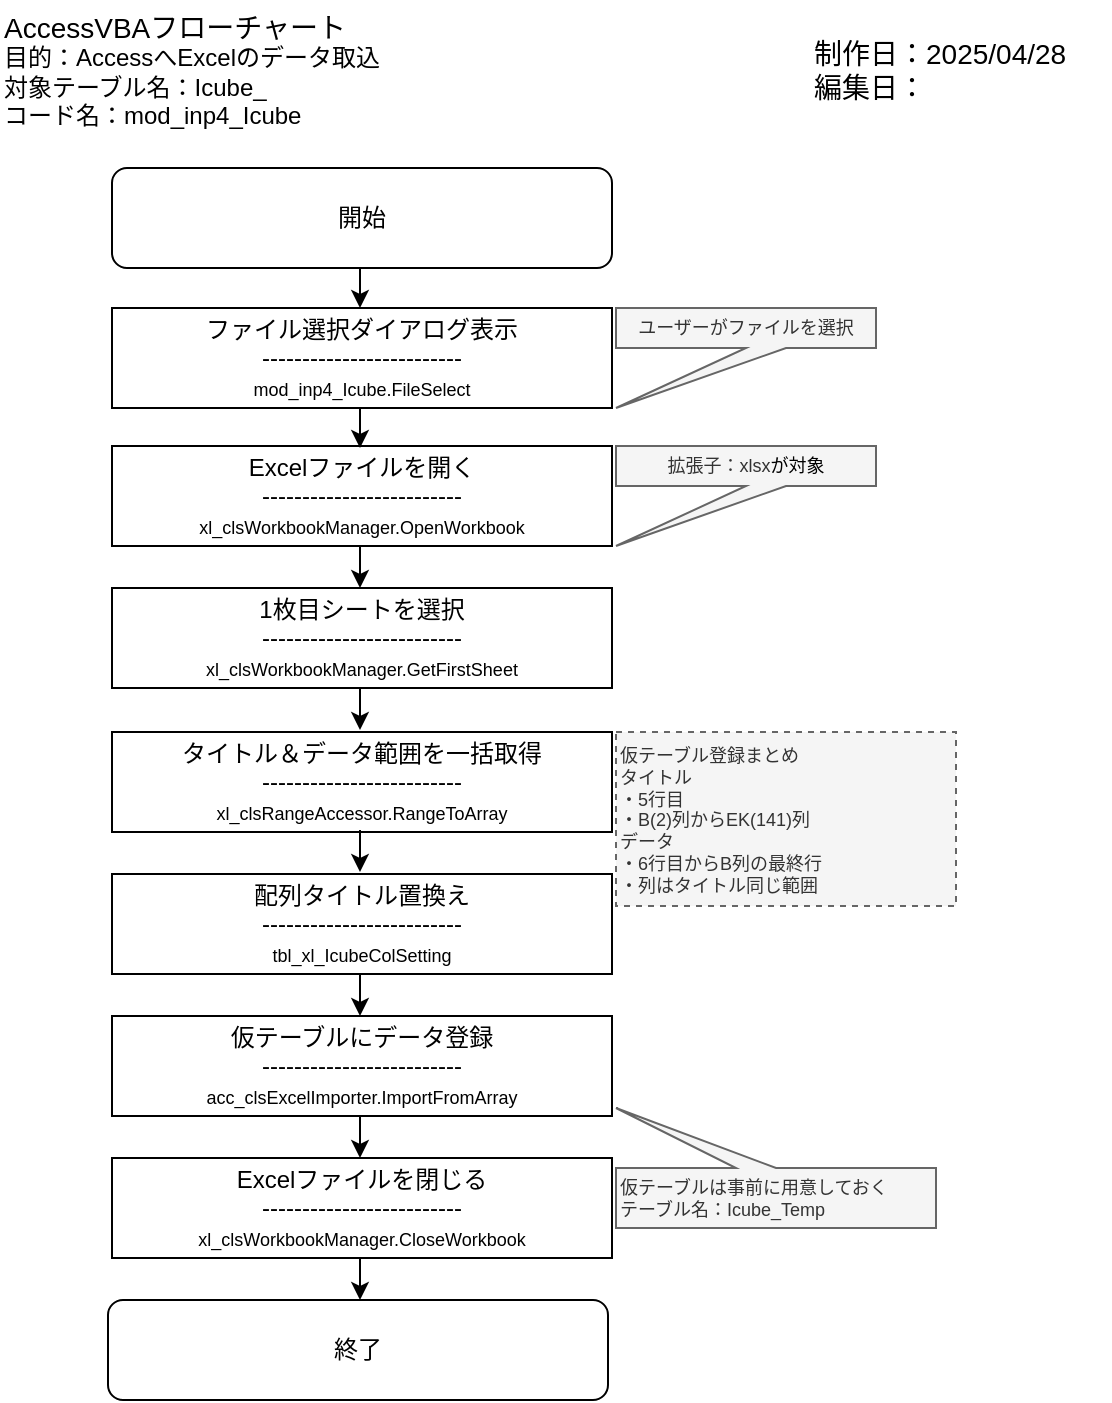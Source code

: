 <mxfile version="26.2.14">
  <diagram name="ページ1" id="IMdF3h5-GWnTx5D7SRtW">
    <mxGraphModel dx="951" dy="527" grid="1" gridSize="10" guides="1" tooltips="1" connect="1" arrows="1" fold="1" page="1" pageScale="1" pageWidth="827" pageHeight="1169" math="0" shadow="0">
      <root>
        <mxCell id="0" />
        <mxCell id="1" parent="0" />
        <mxCell id="N88NCLTqVvOpJBLEnSg0-1" value="開始" style="rounded=1;whiteSpace=wrap;html=1;" vertex="1" parent="1">
          <mxGeometry x="61" y="96" width="250" height="50" as="geometry" />
        </mxCell>
        <mxCell id="N88NCLTqVvOpJBLEnSg0-2" value="&lt;div&gt;ファイル選択ダイアログ表示&lt;/div&gt;&lt;div&gt;-------------------------&lt;/div&gt;&lt;div&gt;&lt;font style=&quot;font-size: 9px;&quot;&gt;mod_inp4_Icube.FileSelect&lt;/font&gt;&lt;/div&gt;" style="rounded=0;whiteSpace=wrap;html=1;" vertex="1" parent="1">
          <mxGeometry x="61" y="166" width="250" height="50" as="geometry" />
        </mxCell>
        <mxCell id="N88NCLTqVvOpJBLEnSg0-4" value="&lt;div&gt;Excelファイルを開く&lt;/div&gt;&lt;div&gt;-------------------------&lt;/div&gt;&lt;div&gt;&lt;font style=&quot;font-size: 9px;&quot;&gt;xl_clsWorkbookManager.OpenWorkbook&lt;/font&gt;&lt;/div&gt;" style="rounded=0;whiteSpace=wrap;html=1;" vertex="1" parent="1">
          <mxGeometry x="61" y="235" width="250" height="50" as="geometry" />
        </mxCell>
        <mxCell id="N88NCLTqVvOpJBLEnSg0-5" value="&lt;div&gt;1枚目シートを選択&lt;/div&gt;&lt;div&gt;-------------------------&lt;/div&gt;&lt;div&gt;&lt;font style=&quot;font-size: 9px;&quot;&gt;xl_clsWorkbookManager.GetFirstSheet&lt;/font&gt;&lt;/div&gt;" style="rounded=0;whiteSpace=wrap;html=1;" vertex="1" parent="1">
          <mxGeometry x="61" y="306" width="250" height="50" as="geometry" />
        </mxCell>
        <mxCell id="N88NCLTqVvOpJBLEnSg0-6" value="&lt;div&gt;タイトル＆データ範囲を一括取得&lt;/div&gt;&lt;div&gt;-------------------------&lt;/div&gt;&lt;div&gt;&lt;font style=&quot;font-size: 9px;&quot;&gt;xl_clsRangeAccessor.RangeToArray&lt;/font&gt;&lt;/div&gt;" style="rounded=0;whiteSpace=wrap;html=1;" vertex="1" parent="1">
          <mxGeometry x="61" y="378" width="250" height="50" as="geometry" />
        </mxCell>
        <mxCell id="N88NCLTqVvOpJBLEnSg0-10" value="" style="endArrow=classic;html=1;rounded=0;entryX=0.5;entryY=0;entryDx=0;entryDy=0;exitX=0.5;exitY=1;exitDx=0;exitDy=0;" edge="1" parent="1">
          <mxGeometry width="50" height="50" relative="1" as="geometry">
            <mxPoint x="185" y="216" as="sourcePoint" />
            <mxPoint x="185" y="236" as="targetPoint" />
          </mxGeometry>
        </mxCell>
        <mxCell id="N88NCLTqVvOpJBLEnSg0-16" value="&lt;div&gt;仮テーブルにデータ登録&lt;/div&gt;&lt;div&gt;-------------------------&lt;/div&gt;&lt;div&gt;&lt;font style=&quot;font-size: 9px;&quot;&gt;acc_clsExcelImporter.ImportFromArray&lt;/font&gt;&lt;/div&gt;" style="rounded=0;whiteSpace=wrap;html=1;" vertex="1" parent="1">
          <mxGeometry x="61" y="520" width="250" height="50" as="geometry" />
        </mxCell>
        <mxCell id="N88NCLTqVvOpJBLEnSg0-18" value="&lt;div&gt;Excelファイルを閉じる&lt;/div&gt;&lt;div&gt;-------------------------&lt;/div&gt;&lt;div&gt;&lt;font style=&quot;font-size: 9px;&quot;&gt;xl_clsWorkbookManager.CloseWorkbook&lt;/font&gt;&lt;/div&gt;" style="rounded=0;whiteSpace=wrap;html=1;" vertex="1" parent="1">
          <mxGeometry x="61" y="591" width="250" height="50" as="geometry" />
        </mxCell>
        <mxCell id="N88NCLTqVvOpJBLEnSg0-24" value="終了" style="rounded=1;whiteSpace=wrap;html=1;" vertex="1" parent="1">
          <mxGeometry x="59" y="662" width="250" height="50" as="geometry" />
        </mxCell>
        <mxCell id="N88NCLTqVvOpJBLEnSg0-29" value="" style="edgeStyle=orthogonalEdgeStyle;rounded=0;orthogonalLoop=1;jettySize=auto;html=1;" edge="1" parent="1">
          <mxGeometry relative="1" as="geometry">
            <mxPoint x="185" y="285" as="sourcePoint" />
            <mxPoint x="185" y="306" as="targetPoint" />
          </mxGeometry>
        </mxCell>
        <mxCell id="N88NCLTqVvOpJBLEnSg0-30" value="" style="edgeStyle=orthogonalEdgeStyle;rounded=0;orthogonalLoop=1;jettySize=auto;html=1;" edge="1" parent="1">
          <mxGeometry relative="1" as="geometry">
            <mxPoint x="185" y="356" as="sourcePoint" />
            <mxPoint x="185" y="377" as="targetPoint" />
          </mxGeometry>
        </mxCell>
        <mxCell id="N88NCLTqVvOpJBLEnSg0-31" value="" style="edgeStyle=orthogonalEdgeStyle;rounded=0;orthogonalLoop=1;jettySize=auto;html=1;" edge="1" parent="1">
          <mxGeometry relative="1" as="geometry">
            <mxPoint x="185" y="499" as="sourcePoint" />
            <mxPoint x="185" y="520" as="targetPoint" />
          </mxGeometry>
        </mxCell>
        <mxCell id="N88NCLTqVvOpJBLEnSg0-32" value="" style="edgeStyle=orthogonalEdgeStyle;rounded=0;orthogonalLoop=1;jettySize=auto;html=1;" edge="1" parent="1">
          <mxGeometry relative="1" as="geometry">
            <mxPoint x="185" y="570" as="sourcePoint" />
            <mxPoint x="185" y="591" as="targetPoint" />
          </mxGeometry>
        </mxCell>
        <mxCell id="N88NCLTqVvOpJBLEnSg0-33" value="" style="edgeStyle=orthogonalEdgeStyle;rounded=0;orthogonalLoop=1;jettySize=auto;html=1;" edge="1" parent="1">
          <mxGeometry relative="1" as="geometry">
            <mxPoint x="185" y="641" as="sourcePoint" />
            <mxPoint x="185" y="662" as="targetPoint" />
          </mxGeometry>
        </mxCell>
        <mxCell id="N88NCLTqVvOpJBLEnSg0-35" value="&lt;font&gt;ユーザーがファイルを選択&lt;/font&gt;" style="shape=callout;whiteSpace=wrap;html=1;perimeter=calloutPerimeter;position2=0;fontSize=9;fillColor=#f5f5f5;fontColor=#333333;strokeColor=#666666;" vertex="1" parent="1">
          <mxGeometry x="313" y="166" width="130" height="50" as="geometry" />
        </mxCell>
        <mxCell id="N88NCLTqVvOpJBLEnSg0-36" value="&lt;font&gt;拡張子：xlsx&lt;/font&gt;&lt;span style=&quot;background-color: transparent; color: light-dark(rgb(0, 0, 0), rgb(255, 255, 255));&quot;&gt;が対象&lt;/span&gt;" style="shape=callout;whiteSpace=wrap;html=1;perimeter=calloutPerimeter;position2=0;fillColor=#f5f5f5;strokeColor=#666666;fontColor=#333333;fontSize=9;" vertex="1" parent="1">
          <mxGeometry x="313" y="235" width="130" height="50" as="geometry" />
        </mxCell>
        <mxCell id="N88NCLTqVvOpJBLEnSg0-37" value="&lt;div&gt;仮テーブル登録まとめ&lt;/div&gt;タイトル&lt;div&gt;・5行目&lt;/div&gt;&lt;div&gt;・B(2)列からEK(141)列&lt;/div&gt;&lt;div&gt;データ&lt;/div&gt;&lt;div&gt;・6行目からB列の最終行&lt;/div&gt;&lt;div&gt;・列はタイトル同じ範囲&lt;/div&gt;" style="rounded=0;whiteSpace=wrap;html=1;dashed=1;fillColor=#f5f5f5;strokeColor=#666666;align=left;fontSize=9;fontColor=#333333;verticalAlign=top;" vertex="1" parent="1">
          <mxGeometry x="313" y="378" width="170" height="87" as="geometry" />
        </mxCell>
        <mxCell id="N88NCLTqVvOpJBLEnSg0-38" value="&lt;span&gt;仮テーブルは事前に用意しておく&lt;/span&gt;&lt;div&gt;&lt;span&gt;テーブル名：Icube_Temp&lt;/span&gt;&lt;/div&gt;" style="shape=callout;whiteSpace=wrap;html=1;perimeter=calloutPerimeter;position2=1;fillColor=#f5f5f5;strokeColor=#666666;direction=west;fontColor=#333333;fontSize=9;align=left;" vertex="1" parent="1">
          <mxGeometry x="313" y="566" width="160" height="60" as="geometry" />
        </mxCell>
        <mxCell id="N88NCLTqVvOpJBLEnSg0-42" value="&lt;div&gt;&lt;font style=&quot;font-size: 14px;&quot;&gt;AccessVBAフローチャート&lt;/font&gt;&lt;/div&gt;目的：AccessへExcelのデータ取込&lt;div&gt;対象テーブル名：Icube_&lt;/div&gt;&lt;div&gt;コード名：mod_inp4_Icube&lt;/div&gt;" style="text;html=1;align=left;verticalAlign=middle;resizable=0;points=[];autosize=1;strokeColor=none;fillColor=none;" vertex="1" parent="1">
          <mxGeometry x="5" y="12" width="210" height="70" as="geometry" />
        </mxCell>
        <mxCell id="N88NCLTqVvOpJBLEnSg0-49" value="" style="endArrow=classic;html=1;rounded=0;entryX=0.5;entryY=0;entryDx=0;entryDy=0;exitX=0.5;exitY=1;exitDx=0;exitDy=0;" edge="1" parent="1">
          <mxGeometry width="50" height="50" relative="1" as="geometry">
            <mxPoint x="185" y="146" as="sourcePoint" />
            <mxPoint x="185" y="166" as="targetPoint" />
          </mxGeometry>
        </mxCell>
        <mxCell id="N88NCLTqVvOpJBLEnSg0-50" value="&lt;div&gt;&lt;span style=&quot;font-size: 14px;&quot;&gt;制作日：2025/04/28&lt;/span&gt;&lt;/div&gt;&lt;div&gt;&lt;span style=&quot;font-size: 14px;&quot;&gt;編集日：&lt;/span&gt;&lt;/div&gt;" style="text;html=1;align=left;verticalAlign=middle;resizable=0;points=[];autosize=1;strokeColor=none;fillColor=none;" vertex="1" parent="1">
          <mxGeometry x="410" y="22" width="150" height="50" as="geometry" />
        </mxCell>
        <mxCell id="N88NCLTqVvOpJBLEnSg0-52" value="&lt;div&gt;配列タイトル置換え&lt;/div&gt;&lt;div&gt;-------------------------&lt;/div&gt;&lt;div&gt;&lt;font style=&quot;font-size: 9px;&quot;&gt;tbl_xl_IcubeColSetting&lt;/font&gt;&lt;/div&gt;" style="rounded=0;whiteSpace=wrap;html=1;" vertex="1" parent="1">
          <mxGeometry x="61" y="449" width="250" height="50" as="geometry" />
        </mxCell>
        <mxCell id="N88NCLTqVvOpJBLEnSg0-53" value="" style="edgeStyle=orthogonalEdgeStyle;rounded=0;orthogonalLoop=1;jettySize=auto;html=1;" edge="1" parent="1">
          <mxGeometry relative="1" as="geometry">
            <mxPoint x="185" y="427" as="sourcePoint" />
            <mxPoint x="185" y="448" as="targetPoint" />
          </mxGeometry>
        </mxCell>
      </root>
    </mxGraphModel>
  </diagram>
</mxfile>
